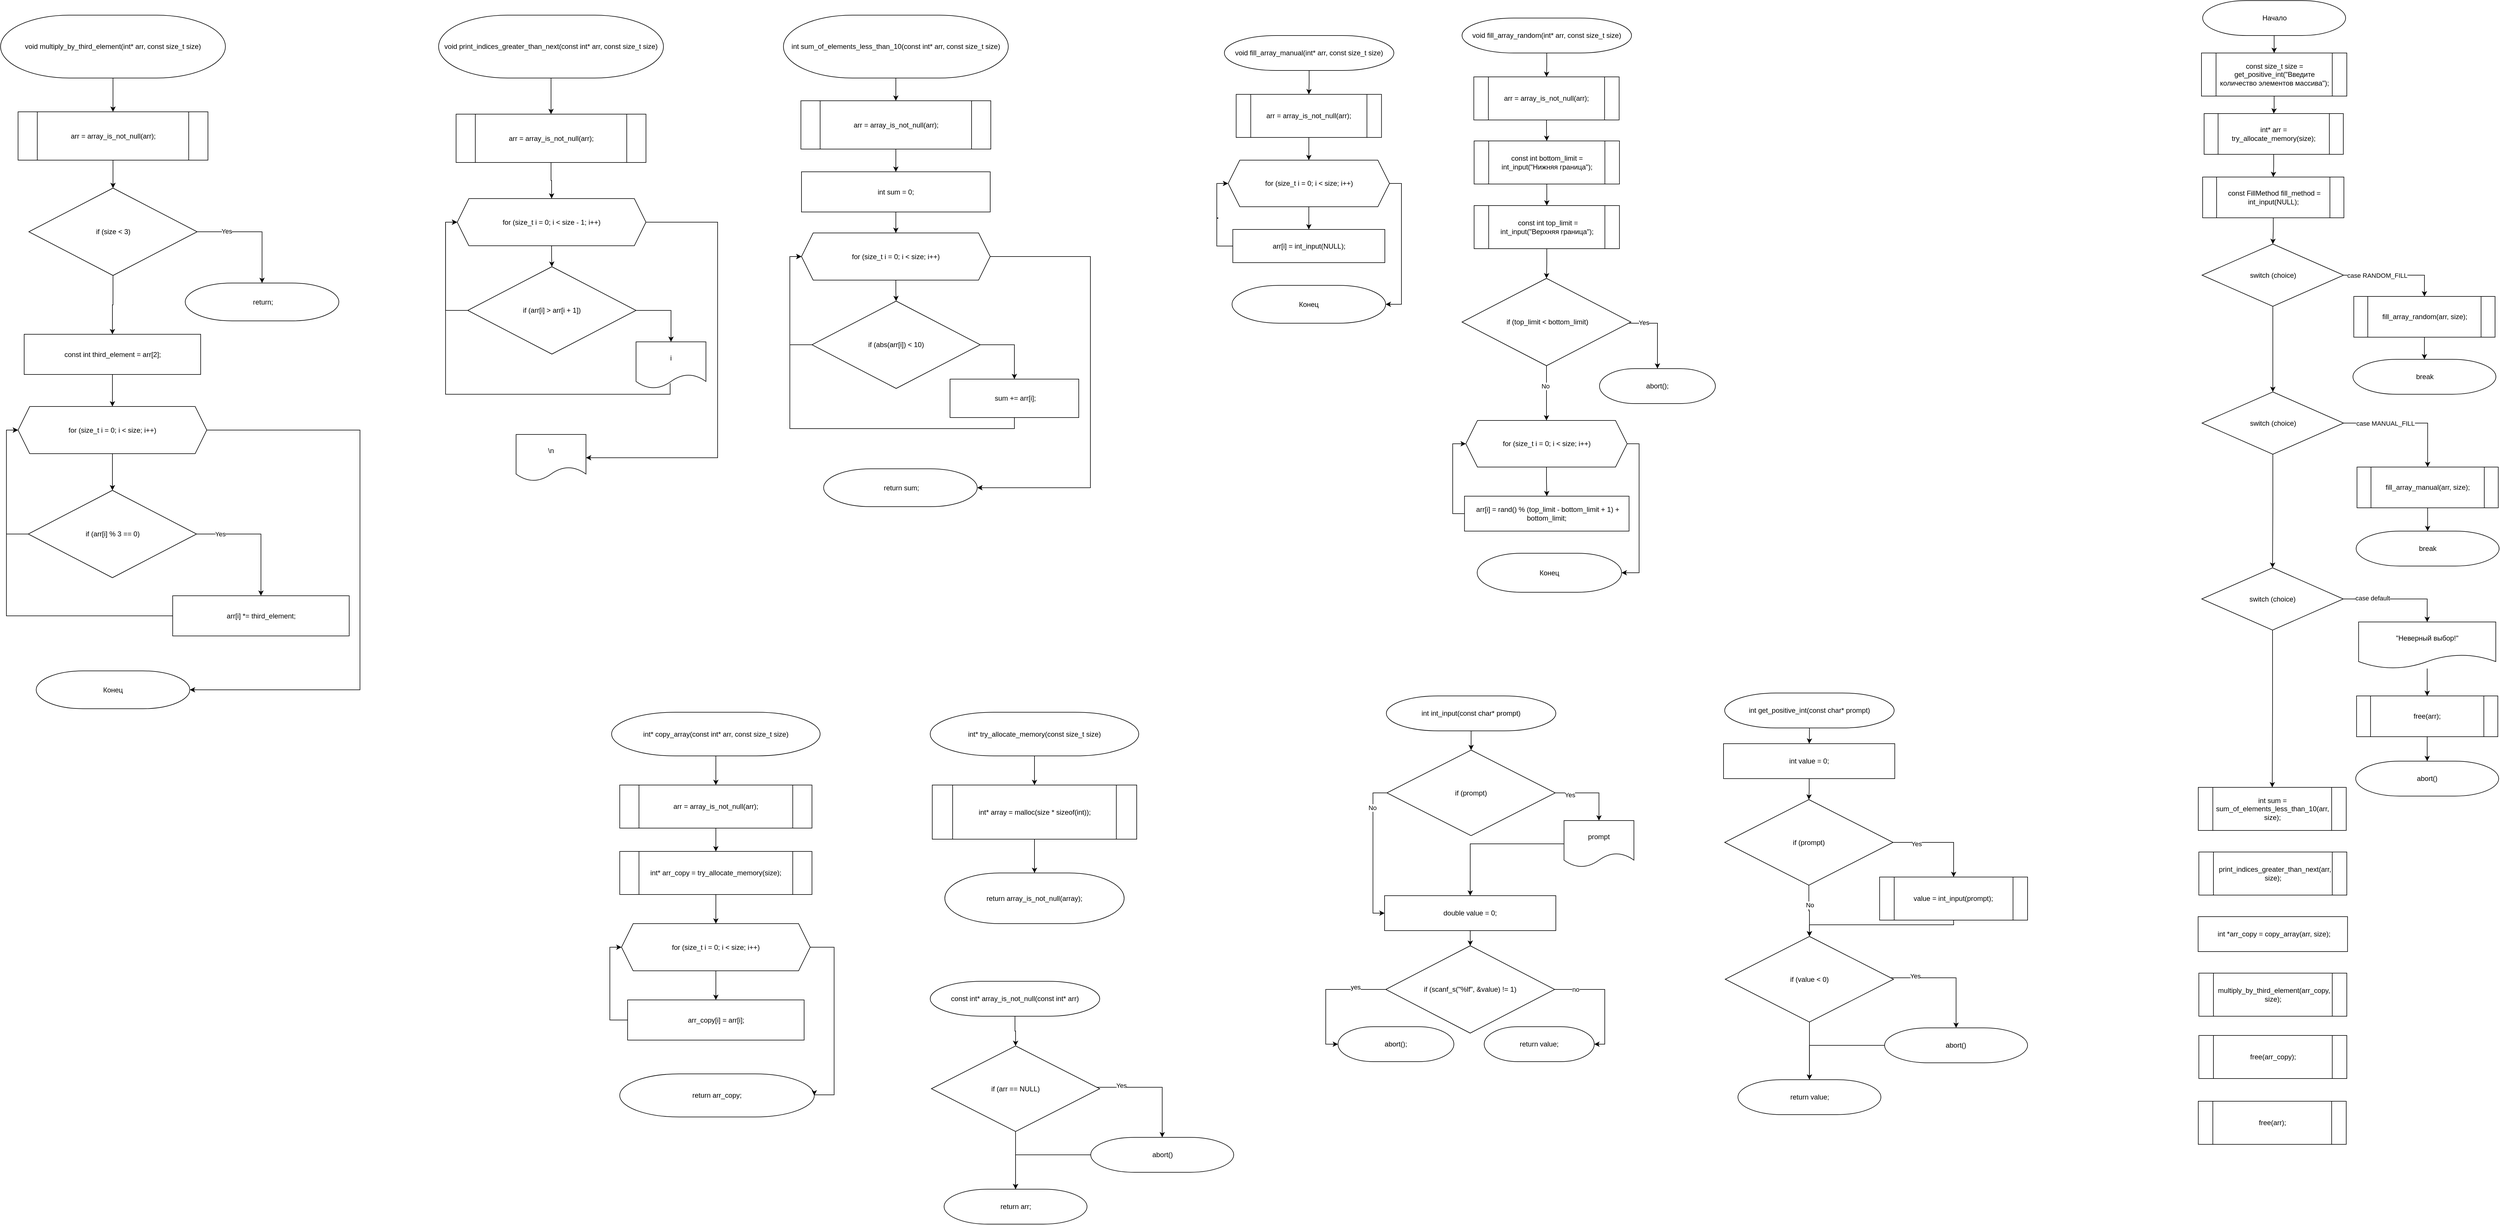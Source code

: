 <mxfile version="25.0.2">
  <diagram name="Страница — 1" id="hPPcrUByunXkYxeMK2Q-">
    <mxGraphModel dx="4790" dy="1407" grid="0" gridSize="10" guides="1" tooltips="1" connect="1" arrows="1" fold="1" page="0" pageScale="1" pageWidth="827" pageHeight="1169" math="0" shadow="0">
      <root>
        <mxCell id="0" />
        <mxCell id="1" parent="0" />
        <mxCell id="oDRff6TJp-jYX63QM0Q1-1" value="" style="edgeStyle=orthogonalEdgeStyle;rounded=0;orthogonalLoop=1;jettySize=auto;html=1;" edge="1" parent="1" source="oDRff6TJp-jYX63QM0Q1-2" target="oDRff6TJp-jYX63QM0Q1-6">
          <mxGeometry relative="1" as="geometry" />
        </mxCell>
        <mxCell id="oDRff6TJp-jYX63QM0Q1-2" value="const size_t size = get_positive_int(&quot;Введите количество элементов массива&quot;);" style="shape=process;whiteSpace=wrap;html=1;backgroundOutline=1;" vertex="1" parent="1">
          <mxGeometry x="1458.5" y="305" width="249.5" height="74" as="geometry" />
        </mxCell>
        <mxCell id="oDRff6TJp-jYX63QM0Q1-3" value="" style="edgeStyle=orthogonalEdgeStyle;rounded=0;orthogonalLoop=1;jettySize=auto;html=1;" edge="1" parent="1" source="oDRff6TJp-jYX63QM0Q1-4" target="oDRff6TJp-jYX63QM0Q1-2">
          <mxGeometry relative="1" as="geometry" />
        </mxCell>
        <mxCell id="oDRff6TJp-jYX63QM0Q1-4" value="Начало" style="strokeWidth=1;html=1;shape=mxgraph.flowchart.terminator;whiteSpace=wrap;" vertex="1" parent="1">
          <mxGeometry x="1460.5" y="215" width="245.5" height="60" as="geometry" />
        </mxCell>
        <mxCell id="oDRff6TJp-jYX63QM0Q1-5" value="" style="edgeStyle=orthogonalEdgeStyle;rounded=0;orthogonalLoop=1;jettySize=auto;html=1;" edge="1" parent="1" source="oDRff6TJp-jYX63QM0Q1-6" target="oDRff6TJp-jYX63QM0Q1-8">
          <mxGeometry relative="1" as="geometry" />
        </mxCell>
        <mxCell id="oDRff6TJp-jYX63QM0Q1-6" value="int* arr = try_allocate_memory(size);" style="shape=process;whiteSpace=wrap;html=1;backgroundOutline=1;" vertex="1" parent="1">
          <mxGeometry x="1463" y="409" width="239" height="70" as="geometry" />
        </mxCell>
        <mxCell id="oDRff6TJp-jYX63QM0Q1-49" style="edgeStyle=orthogonalEdgeStyle;rounded=0;orthogonalLoop=1;jettySize=auto;html=1;entryX=0.5;entryY=0;entryDx=0;entryDy=0;" edge="1" parent="1" source="oDRff6TJp-jYX63QM0Q1-8" target="oDRff6TJp-jYX63QM0Q1-14">
          <mxGeometry relative="1" as="geometry" />
        </mxCell>
        <mxCell id="oDRff6TJp-jYX63QM0Q1-8" value="&amp;nbsp;const FillMethod fill_method = int_input(NULL);" style="shape=process;whiteSpace=wrap;html=1;backgroundOutline=1;" vertex="1" parent="1">
          <mxGeometry x="1460.5" y="518" width="242.5" height="70" as="geometry" />
        </mxCell>
        <mxCell id="oDRff6TJp-jYX63QM0Q1-11" style="edgeStyle=orthogonalEdgeStyle;rounded=0;orthogonalLoop=1;jettySize=auto;html=1;entryX=0.5;entryY=0;entryDx=0;entryDy=0;" edge="1" parent="1" source="oDRff6TJp-jYX63QM0Q1-14" target="oDRff6TJp-jYX63QM0Q1-16">
          <mxGeometry relative="1" as="geometry" />
        </mxCell>
        <mxCell id="oDRff6TJp-jYX63QM0Q1-12" value="case RANDOM_FILL" style="edgeLabel;html=1;align=center;verticalAlign=middle;resizable=0;points=[];" vertex="1" connectable="0" parent="oDRff6TJp-jYX63QM0Q1-11">
          <mxGeometry x="-0.552" relative="1" as="geometry">
            <mxPoint x="18" as="offset" />
          </mxGeometry>
        </mxCell>
        <mxCell id="oDRff6TJp-jYX63QM0Q1-13" style="edgeStyle=orthogonalEdgeStyle;rounded=0;orthogonalLoop=1;jettySize=auto;html=1;entryX=0.5;entryY=0;entryDx=0;entryDy=0;" edge="1" parent="1" source="oDRff6TJp-jYX63QM0Q1-14" target="oDRff6TJp-jYX63QM0Q1-21">
          <mxGeometry relative="1" as="geometry" />
        </mxCell>
        <mxCell id="oDRff6TJp-jYX63QM0Q1-14" value="switch (choice)" style="rhombus;whiteSpace=wrap;html=1;" vertex="1" parent="1">
          <mxGeometry x="1459.5" y="633" width="243" height="107" as="geometry" />
        </mxCell>
        <mxCell id="oDRff6TJp-jYX63QM0Q1-15" value="" style="edgeStyle=orthogonalEdgeStyle;rounded=0;orthogonalLoop=1;jettySize=auto;html=1;" edge="1" parent="1" source="oDRff6TJp-jYX63QM0Q1-16" target="oDRff6TJp-jYX63QM0Q1-17">
          <mxGeometry relative="1" as="geometry" />
        </mxCell>
        <mxCell id="oDRff6TJp-jYX63QM0Q1-16" value="fill_array_random(arr, size);" style="shape=process;whiteSpace=wrap;html=1;backgroundOutline=1;" vertex="1" parent="1">
          <mxGeometry x="1720" y="723" width="242.5" height="70" as="geometry" />
        </mxCell>
        <mxCell id="oDRff6TJp-jYX63QM0Q1-17" value="break" style="strokeWidth=1;html=1;shape=mxgraph.flowchart.terminator;whiteSpace=wrap;" vertex="1" parent="1">
          <mxGeometry x="1718.5" y="831" width="245.5" height="60" as="geometry" />
        </mxCell>
        <mxCell id="oDRff6TJp-jYX63QM0Q1-18" style="edgeStyle=orthogonalEdgeStyle;rounded=0;orthogonalLoop=1;jettySize=auto;html=1;entryX=0.5;entryY=0;entryDx=0;entryDy=0;" edge="1" parent="1" source="oDRff6TJp-jYX63QM0Q1-21" target="oDRff6TJp-jYX63QM0Q1-23">
          <mxGeometry relative="1" as="geometry" />
        </mxCell>
        <mxCell id="oDRff6TJp-jYX63QM0Q1-19" value="case&amp;nbsp;MANUAL_FILL" style="edgeLabel;html=1;align=center;verticalAlign=middle;resizable=0;points=[];" vertex="1" connectable="0" parent="oDRff6TJp-jYX63QM0Q1-18">
          <mxGeometry x="-0.607" y="-1" relative="1" as="geometry">
            <mxPoint x="28" y="-1" as="offset" />
          </mxGeometry>
        </mxCell>
        <mxCell id="oDRff6TJp-jYX63QM0Q1-20" style="edgeStyle=orthogonalEdgeStyle;rounded=0;orthogonalLoop=1;jettySize=auto;html=1;entryX=0.5;entryY=0;entryDx=0;entryDy=0;" edge="1" parent="1" source="oDRff6TJp-jYX63QM0Q1-21" target="oDRff6TJp-jYX63QM0Q1-34">
          <mxGeometry relative="1" as="geometry">
            <mxPoint x="1581" y="1181" as="targetPoint" />
          </mxGeometry>
        </mxCell>
        <mxCell id="oDRff6TJp-jYX63QM0Q1-21" value="switch (choice)" style="rhombus;whiteSpace=wrap;html=1;" vertex="1" parent="1">
          <mxGeometry x="1459.5" y="887" width="243" height="107" as="geometry" />
        </mxCell>
        <mxCell id="oDRff6TJp-jYX63QM0Q1-22" value="" style="edgeStyle=orthogonalEdgeStyle;rounded=0;orthogonalLoop=1;jettySize=auto;html=1;" edge="1" parent="1" source="oDRff6TJp-jYX63QM0Q1-23" target="oDRff6TJp-jYX63QM0Q1-24">
          <mxGeometry relative="1" as="geometry" />
        </mxCell>
        <mxCell id="oDRff6TJp-jYX63QM0Q1-23" value="fill_array_manual(arr, size);" style="shape=process;whiteSpace=wrap;html=1;backgroundOutline=1;" vertex="1" parent="1">
          <mxGeometry x="1725.5" y="1016" width="242.5" height="70" as="geometry" />
        </mxCell>
        <mxCell id="oDRff6TJp-jYX63QM0Q1-24" value="break" style="strokeWidth=1;html=1;shape=mxgraph.flowchart.terminator;whiteSpace=wrap;" vertex="1" parent="1">
          <mxGeometry x="1724" y="1126" width="245.5" height="60" as="geometry" />
        </mxCell>
        <mxCell id="oDRff6TJp-jYX63QM0Q1-32" style="edgeStyle=orthogonalEdgeStyle;rounded=0;orthogonalLoop=1;jettySize=auto;html=1;entryX=0.5;entryY=0;entryDx=0;entryDy=0;" edge="1" parent="1" source="oDRff6TJp-jYX63QM0Q1-34" target="oDRff6TJp-jYX63QM0Q1-37">
          <mxGeometry relative="1" as="geometry" />
        </mxCell>
        <mxCell id="oDRff6TJp-jYX63QM0Q1-33" value="case&amp;nbsp;default" style="edgeLabel;html=1;align=center;verticalAlign=middle;resizable=0;points=[];" vertex="1" connectable="0" parent="oDRff6TJp-jYX63QM0Q1-32">
          <mxGeometry x="-0.46" y="2" relative="1" as="geometry">
            <mxPoint as="offset" />
          </mxGeometry>
        </mxCell>
        <mxCell id="oDRff6TJp-jYX63QM0Q1-48" style="edgeStyle=orthogonalEdgeStyle;rounded=0;orthogonalLoop=1;jettySize=auto;html=1;entryX=0.5;entryY=0;entryDx=0;entryDy=0;" edge="1" parent="1" source="oDRff6TJp-jYX63QM0Q1-34" target="oDRff6TJp-jYX63QM0Q1-42">
          <mxGeometry relative="1" as="geometry" />
        </mxCell>
        <mxCell id="oDRff6TJp-jYX63QM0Q1-34" value="switch (choice)" style="rhombus;whiteSpace=wrap;html=1;" vertex="1" parent="1">
          <mxGeometry x="1459" y="1189" width="243" height="107" as="geometry" />
        </mxCell>
        <mxCell id="oDRff6TJp-jYX63QM0Q1-35" value="abort()" style="strokeWidth=1;html=1;shape=mxgraph.flowchart.terminator;whiteSpace=wrap;" vertex="1" parent="1">
          <mxGeometry x="1723.25" y="1521" width="245.5" height="60" as="geometry" />
        </mxCell>
        <mxCell id="oDRff6TJp-jYX63QM0Q1-39" value="" style="edgeStyle=orthogonalEdgeStyle;rounded=0;orthogonalLoop=1;jettySize=auto;html=1;" edge="1" parent="1" source="oDRff6TJp-jYX63QM0Q1-37" target="oDRff6TJp-jYX63QM0Q1-38">
          <mxGeometry relative="1" as="geometry" />
        </mxCell>
        <mxCell id="oDRff6TJp-jYX63QM0Q1-37" value="&quot;Неверный выбор!&quot;" style="shape=document;whiteSpace=wrap;html=1;boundedLbl=1;" vertex="1" parent="1">
          <mxGeometry x="1728.25" y="1282" width="235.5" height="80" as="geometry" />
        </mxCell>
        <mxCell id="oDRff6TJp-jYX63QM0Q1-40" value="" style="edgeStyle=orthogonalEdgeStyle;rounded=0;orthogonalLoop=1;jettySize=auto;html=1;" edge="1" parent="1" source="oDRff6TJp-jYX63QM0Q1-38" target="oDRff6TJp-jYX63QM0Q1-35">
          <mxGeometry relative="1" as="geometry" />
        </mxCell>
        <mxCell id="oDRff6TJp-jYX63QM0Q1-38" value="free(arr);" style="shape=process;whiteSpace=wrap;html=1;backgroundOutline=1;" vertex="1" parent="1">
          <mxGeometry x="1724.75" y="1409" width="242.5" height="70" as="geometry" />
        </mxCell>
        <mxCell id="oDRff6TJp-jYX63QM0Q1-42" value="int sum = sum_of_elements_less_than_10(arr, size);" style="shape=process;whiteSpace=wrap;html=1;backgroundOutline=1;" vertex="1" parent="1">
          <mxGeometry x="1453" y="1566" width="254" height="74" as="geometry" />
        </mxCell>
        <mxCell id="oDRff6TJp-jYX63QM0Q1-43" value="&amp;nbsp; print_indices_greater_than_next(arr, size);" style="shape=process;whiteSpace=wrap;html=1;backgroundOutline=1;" vertex="1" parent="1">
          <mxGeometry x="1454" y="1677" width="254" height="74" as="geometry" />
        </mxCell>
        <mxCell id="oDRff6TJp-jYX63QM0Q1-44" value="&amp;nbsp;multiply_by_third_element(arr_copy, size);" style="shape=process;whiteSpace=wrap;html=1;backgroundOutline=1;" vertex="1" parent="1">
          <mxGeometry x="1454" y="1885" width="254" height="74" as="geometry" />
        </mxCell>
        <mxCell id="oDRff6TJp-jYX63QM0Q1-45" value="&amp;nbsp;int *arr_copy = copy_array(arr, size);" style="rounded=0;whiteSpace=wrap;html=1;" vertex="1" parent="1">
          <mxGeometry x="1452.75" y="1788" width="256.5" height="60" as="geometry" />
        </mxCell>
        <mxCell id="oDRff6TJp-jYX63QM0Q1-46" value="free(arr_copy);" style="shape=process;whiteSpace=wrap;html=1;backgroundOutline=1;" vertex="1" parent="1">
          <mxGeometry x="1454" y="1992" width="254" height="74" as="geometry" />
        </mxCell>
        <mxCell id="oDRff6TJp-jYX63QM0Q1-47" value="free(arr);" style="shape=process;whiteSpace=wrap;html=1;backgroundOutline=1;" vertex="1" parent="1">
          <mxGeometry x="1453" y="2105" width="254" height="74" as="geometry" />
        </mxCell>
        <mxCell id="oDRff6TJp-jYX63QM0Q1-50" style="edgeStyle=orthogonalEdgeStyle;rounded=0;orthogonalLoop=1;jettySize=auto;html=1;entryX=1;entryY=0.5;entryDx=0;entryDy=0;exitX=1;exitY=0.5;exitDx=0;exitDy=0;entryPerimeter=0;" edge="1" parent="1" source="oDRff6TJp-jYX63QM0Q1-54" target="oDRff6TJp-jYX63QM0Q1-58">
          <mxGeometry relative="1" as="geometry">
            <mxPoint x="341.56" y="1919" as="sourcePoint" />
            <mxPoint x="411.56" y="2099" as="targetPoint" />
            <Array as="points">
              <mxPoint x="434.06" y="1913" />
              <mxPoint x="434.06" y="2007" />
            </Array>
          </mxGeometry>
        </mxCell>
        <mxCell id="oDRff6TJp-jYX63QM0Q1-51" value="no" style="edgeLabel;html=1;align=center;verticalAlign=middle;resizable=0;points=[];" vertex="1" connectable="0" parent="oDRff6TJp-jYX63QM0Q1-50">
          <mxGeometry x="-0.638" relative="1" as="geometry">
            <mxPoint as="offset" />
          </mxGeometry>
        </mxCell>
        <mxCell id="oDRff6TJp-jYX63QM0Q1-52" style="edgeStyle=orthogonalEdgeStyle;rounded=0;orthogonalLoop=1;jettySize=auto;html=1;entryX=0;entryY=0.5;entryDx=0;entryDy=0;exitX=0;exitY=0.5;exitDx=0;exitDy=0;entryPerimeter=0;" edge="1" parent="1" source="oDRff6TJp-jYX63QM0Q1-54" target="oDRff6TJp-jYX63QM0Q1-57">
          <mxGeometry relative="1" as="geometry">
            <mxPoint x="61.56" y="1919" as="sourcePoint" />
            <mxPoint x="-13.44" y="2099" as="targetPoint" />
            <Array as="points">
              <mxPoint x="-44.94" y="1913" />
              <mxPoint x="-44.94" y="2007" />
            </Array>
          </mxGeometry>
        </mxCell>
        <mxCell id="oDRff6TJp-jYX63QM0Q1-53" value="yes" style="edgeLabel;html=1;align=center;verticalAlign=middle;resizable=0;points=[];" vertex="1" connectable="0" parent="oDRff6TJp-jYX63QM0Q1-52">
          <mxGeometry x="-0.517" y="-4" relative="1" as="geometry">
            <mxPoint as="offset" />
          </mxGeometry>
        </mxCell>
        <mxCell id="oDRff6TJp-jYX63QM0Q1-54" value="if (scanf_s(&quot;%lf&quot;, &amp;amp;value) != 1)" style="rhombus;whiteSpace=wrap;html=1;" vertex="1" parent="1">
          <mxGeometry x="58.06" y="1838" width="290" height="150" as="geometry" />
        </mxCell>
        <mxCell id="oDRff6TJp-jYX63QM0Q1-68" value="" style="edgeStyle=orthogonalEdgeStyle;rounded=0;orthogonalLoop=1;jettySize=auto;html=1;" edge="1" parent="1" source="oDRff6TJp-jYX63QM0Q1-56" target="oDRff6TJp-jYX63QM0Q1-61">
          <mxGeometry relative="1" as="geometry" />
        </mxCell>
        <mxCell id="oDRff6TJp-jYX63QM0Q1-56" value="&lt;div style=&quot;background-color: rgb(255, 255, 255);&quot;&gt;&lt;pre style=&quot;&quot;&gt;&lt;font style=&quot;&quot;&gt;&lt;font face=&quot;Helvetica&quot;&gt;&lt;span style=&quot;white-space: normal;&quot;&gt;int int_input(const char* prompt)&lt;/span&gt;&lt;/font&gt;&lt;font face=&quot;JetBrains Mono, monospace&quot; color=&quot;#202020&quot;&gt;&lt;br&gt;&lt;/font&gt;&lt;/font&gt;&lt;/pre&gt;&lt;/div&gt;" style="strokeWidth=1;html=1;shape=mxgraph.flowchart.terminator;whiteSpace=wrap;" vertex="1" parent="1">
          <mxGeometry x="59.06" y="1409" width="291" height="60" as="geometry" />
        </mxCell>
        <mxCell id="oDRff6TJp-jYX63QM0Q1-57" value="&lt;font style=&quot;font-size: 12px;&quot;&gt;abort();&lt;/font&gt;" style="strokeWidth=1;html=1;shape=mxgraph.flowchart.terminator;whiteSpace=wrap;" vertex="1" parent="1">
          <mxGeometry x="-23.94" y="1977" width="199" height="60" as="geometry" />
        </mxCell>
        <mxCell id="oDRff6TJp-jYX63QM0Q1-58" value="&lt;font style=&quot;font-size: 12px;&quot;&gt;return value;&lt;/font&gt;" style="strokeWidth=1;html=1;shape=mxgraph.flowchart.terminator;whiteSpace=wrap;" vertex="1" parent="1">
          <mxGeometry x="227.06" y="1977" width="189" height="60" as="geometry" />
        </mxCell>
        <mxCell id="oDRff6TJp-jYX63QM0Q1-59" value="" style="edgeStyle=orthogonalEdgeStyle;rounded=0;orthogonalLoop=1;jettySize=auto;html=1;" edge="1" parent="1" source="oDRff6TJp-jYX63QM0Q1-60" target="oDRff6TJp-jYX63QM0Q1-54">
          <mxGeometry relative="1" as="geometry" />
        </mxCell>
        <mxCell id="oDRff6TJp-jYX63QM0Q1-60" value="double value = 0;" style="rounded=0;whiteSpace=wrap;html=1;" vertex="1" parent="1">
          <mxGeometry x="56.06" y="1752" width="294" height="60" as="geometry" />
        </mxCell>
        <mxCell id="oDRff6TJp-jYX63QM0Q1-63" style="edgeStyle=orthogonalEdgeStyle;rounded=0;orthogonalLoop=1;jettySize=auto;html=1;entryX=0.5;entryY=0;entryDx=0;entryDy=0;" edge="1" parent="1" source="oDRff6TJp-jYX63QM0Q1-61" target="oDRff6TJp-jYX63QM0Q1-62">
          <mxGeometry relative="1" as="geometry" />
        </mxCell>
        <mxCell id="oDRff6TJp-jYX63QM0Q1-64" value="Yes" style="edgeLabel;html=1;align=center;verticalAlign=middle;resizable=0;points=[];" vertex="1" connectable="0" parent="oDRff6TJp-jYX63QM0Q1-63">
          <mxGeometry x="-0.591" y="-3" relative="1" as="geometry">
            <mxPoint as="offset" />
          </mxGeometry>
        </mxCell>
        <mxCell id="oDRff6TJp-jYX63QM0Q1-66" style="edgeStyle=orthogonalEdgeStyle;rounded=0;orthogonalLoop=1;jettySize=auto;html=1;entryX=0;entryY=0.5;entryDx=0;entryDy=0;" edge="1" parent="1" source="oDRff6TJp-jYX63QM0Q1-61" target="oDRff6TJp-jYX63QM0Q1-60">
          <mxGeometry relative="1" as="geometry">
            <Array as="points">
              <mxPoint x="36.11" y="1576" />
              <mxPoint x="36.11" y="1782" />
            </Array>
          </mxGeometry>
        </mxCell>
        <mxCell id="oDRff6TJp-jYX63QM0Q1-67" value="No" style="edgeLabel;html=1;align=center;verticalAlign=middle;resizable=0;points=[];" vertex="1" connectable="0" parent="oDRff6TJp-jYX63QM0Q1-66">
          <mxGeometry x="-0.603" y="-1" relative="1" as="geometry">
            <mxPoint as="offset" />
          </mxGeometry>
        </mxCell>
        <mxCell id="oDRff6TJp-jYX63QM0Q1-61" value="if (prompt)" style="rhombus;whiteSpace=wrap;html=1;" vertex="1" parent="1">
          <mxGeometry x="60.03" y="1502" width="289.05" height="147" as="geometry" />
        </mxCell>
        <mxCell id="oDRff6TJp-jYX63QM0Q1-65" style="edgeStyle=orthogonalEdgeStyle;rounded=0;orthogonalLoop=1;jettySize=auto;html=1;entryX=0.5;entryY=0;entryDx=0;entryDy=0;" edge="1" parent="1" source="oDRff6TJp-jYX63QM0Q1-62" target="oDRff6TJp-jYX63QM0Q1-60">
          <mxGeometry relative="1" as="geometry" />
        </mxCell>
        <mxCell id="oDRff6TJp-jYX63QM0Q1-62" value="prompt" style="shape=document;whiteSpace=wrap;html=1;boundedLbl=1;" vertex="1" parent="1">
          <mxGeometry x="364.11" y="1623" width="120" height="80" as="geometry" />
        </mxCell>
        <mxCell id="oDRff6TJp-jYX63QM0Q1-90" value="" style="edgeStyle=orthogonalEdgeStyle;rounded=0;orthogonalLoop=1;jettySize=auto;html=1;" edge="1" parent="1" source="oDRff6TJp-jYX63QM0Q1-69" target="oDRff6TJp-jYX63QM0Q1-89">
          <mxGeometry relative="1" as="geometry" />
        </mxCell>
        <mxCell id="oDRff6TJp-jYX63QM0Q1-69" value="&lt;div style=&quot;background-color: rgb(255, 255, 255);&quot;&gt;&lt;pre style=&quot;&quot;&gt;&lt;font style=&quot;&quot;&gt;&lt;font face=&quot;Helvetica&quot;&gt;&lt;span style=&quot;white-space: normal;&quot;&gt;void fill_array_random(int* arr, const size_t size)&lt;/span&gt;&lt;/font&gt;&lt;font face=&quot;JetBrains Mono, monospace&quot; color=&quot;#202020&quot;&gt;&lt;br&gt;&lt;/font&gt;&lt;/font&gt;&lt;/pre&gt;&lt;/div&gt;" style="strokeWidth=1;html=1;shape=mxgraph.flowchart.terminator;whiteSpace=wrap;" vertex="1" parent="1">
          <mxGeometry x="189" y="245" width="291" height="60" as="geometry" />
        </mxCell>
        <mxCell id="oDRff6TJp-jYX63QM0Q1-73" value="" style="edgeStyle=orthogonalEdgeStyle;rounded=0;orthogonalLoop=1;jettySize=auto;html=1;" edge="1" parent="1" source="oDRff6TJp-jYX63QM0Q1-70" target="oDRff6TJp-jYX63QM0Q1-72">
          <mxGeometry relative="1" as="geometry" />
        </mxCell>
        <mxCell id="oDRff6TJp-jYX63QM0Q1-70" value="const int bottom_limit = int_input(&quot;Нижняя граница&quot;);" style="shape=process;whiteSpace=wrap;html=1;backgroundOutline=1;" vertex="1" parent="1">
          <mxGeometry x="209.75" y="456" width="249.5" height="74" as="geometry" />
        </mxCell>
        <mxCell id="oDRff6TJp-jYX63QM0Q1-79" value="" style="edgeStyle=orthogonalEdgeStyle;rounded=0;orthogonalLoop=1;jettySize=auto;html=1;" edge="1" parent="1" source="oDRff6TJp-jYX63QM0Q1-72" target="oDRff6TJp-jYX63QM0Q1-75">
          <mxGeometry relative="1" as="geometry" />
        </mxCell>
        <mxCell id="oDRff6TJp-jYX63QM0Q1-72" value="&amp;nbsp;const int top_limit = int_input(&quot;Верхняя граница&quot;);" style="shape=process;whiteSpace=wrap;html=1;backgroundOutline=1;" vertex="1" parent="1">
          <mxGeometry x="209.75" y="567" width="249.5" height="74" as="geometry" />
        </mxCell>
        <mxCell id="oDRff6TJp-jYX63QM0Q1-84" style="edgeStyle=orthogonalEdgeStyle;rounded=0;orthogonalLoop=1;jettySize=auto;html=1;" edge="1" parent="1" source="oDRff6TJp-jYX63QM0Q1-75" target="oDRff6TJp-jYX63QM0Q1-80">
          <mxGeometry relative="1" as="geometry" />
        </mxCell>
        <mxCell id="oDRff6TJp-jYX63QM0Q1-86" value="No" style="edgeLabel;html=1;align=center;verticalAlign=middle;resizable=0;points=[];" vertex="1" connectable="0" parent="oDRff6TJp-jYX63QM0Q1-84">
          <mxGeometry x="-0.255" y="-2" relative="1" as="geometry">
            <mxPoint as="offset" />
          </mxGeometry>
        </mxCell>
        <mxCell id="oDRff6TJp-jYX63QM0Q1-75" value="&amp;nbsp;if (top_limit &amp;lt; bottom_limit)" style="rhombus;whiteSpace=wrap;html=1;" vertex="1" parent="1">
          <mxGeometry x="189" y="692" width="290" height="150" as="geometry" />
        </mxCell>
        <mxCell id="oDRff6TJp-jYX63QM0Q1-76" value="&lt;font style=&quot;font-size: 12px;&quot;&gt;abort();&lt;/font&gt;" style="strokeWidth=1;html=1;shape=mxgraph.flowchart.terminator;whiteSpace=wrap;" vertex="1" parent="1">
          <mxGeometry x="425.0" y="847" width="199" height="60" as="geometry" />
        </mxCell>
        <mxCell id="oDRff6TJp-jYX63QM0Q1-77" style="edgeStyle=orthogonalEdgeStyle;rounded=0;orthogonalLoop=1;jettySize=auto;html=1;entryX=0.5;entryY=0;entryDx=0;entryDy=0;entryPerimeter=0;" edge="1" parent="1" source="oDRff6TJp-jYX63QM0Q1-75" target="oDRff6TJp-jYX63QM0Q1-76">
          <mxGeometry relative="1" as="geometry">
            <Array as="points">
              <mxPoint x="525" y="769" />
            </Array>
          </mxGeometry>
        </mxCell>
        <mxCell id="oDRff6TJp-jYX63QM0Q1-85" value="Yes" style="edgeLabel;html=1;align=center;verticalAlign=middle;resizable=0;points=[];" vertex="1" connectable="0" parent="oDRff6TJp-jYX63QM0Q1-77">
          <mxGeometry x="-0.594" y="1" relative="1" as="geometry">
            <mxPoint as="offset" />
          </mxGeometry>
        </mxCell>
        <mxCell id="oDRff6TJp-jYX63QM0Q1-82" value="" style="edgeStyle=orthogonalEdgeStyle;rounded=0;orthogonalLoop=1;jettySize=auto;html=1;" edge="1" parent="1" source="oDRff6TJp-jYX63QM0Q1-80" target="oDRff6TJp-jYX63QM0Q1-81">
          <mxGeometry relative="1" as="geometry" />
        </mxCell>
        <mxCell id="oDRff6TJp-jYX63QM0Q1-80" value="for (size_t i = 0; i &amp;lt; size; i++)" style="shape=hexagon;perimeter=hexagonPerimeter2;whiteSpace=wrap;html=1;fixedSize=1;" vertex="1" parent="1">
          <mxGeometry x="195.5" y="936" width="277" height="80" as="geometry" />
        </mxCell>
        <mxCell id="oDRff6TJp-jYX63QM0Q1-83" style="edgeStyle=orthogonalEdgeStyle;rounded=0;orthogonalLoop=1;jettySize=auto;html=1;entryX=0;entryY=0.5;entryDx=0;entryDy=0;" edge="1" parent="1" source="oDRff6TJp-jYX63QM0Q1-81" target="oDRff6TJp-jYX63QM0Q1-80">
          <mxGeometry relative="1" as="geometry">
            <Array as="points">
              <mxPoint x="173" y="1096" />
              <mxPoint x="173" y="976" />
            </Array>
          </mxGeometry>
        </mxCell>
        <mxCell id="oDRff6TJp-jYX63QM0Q1-81" value="&amp;nbsp;arr[i] = rand() % (top_limit - bottom_limit + 1) + bottom_limit;" style="rounded=0;whiteSpace=wrap;html=1;" vertex="1" parent="1">
          <mxGeometry x="193.25" y="1066" width="282.5" height="60" as="geometry" />
        </mxCell>
        <mxCell id="oDRff6TJp-jYX63QM0Q1-87" value="&lt;font style=&quot;font-size: 12px;&quot;&gt;Конец&lt;/font&gt;" style="strokeWidth=1;html=1;shape=mxgraph.flowchart.terminator;whiteSpace=wrap;" vertex="1" parent="1">
          <mxGeometry x="215" y="1164" width="248" height="67" as="geometry" />
        </mxCell>
        <mxCell id="oDRff6TJp-jYX63QM0Q1-88" style="edgeStyle=orthogonalEdgeStyle;rounded=0;orthogonalLoop=1;jettySize=auto;html=1;entryX=1;entryY=0.5;entryDx=0;entryDy=0;entryPerimeter=0;" edge="1" parent="1" source="oDRff6TJp-jYX63QM0Q1-80" target="oDRff6TJp-jYX63QM0Q1-87">
          <mxGeometry relative="1" as="geometry">
            <Array as="points">
              <mxPoint x="493" y="976" />
              <mxPoint x="493" y="1198" />
            </Array>
          </mxGeometry>
        </mxCell>
        <mxCell id="oDRff6TJp-jYX63QM0Q1-91" value="" style="edgeStyle=orthogonalEdgeStyle;rounded=0;orthogonalLoop=1;jettySize=auto;html=1;" edge="1" parent="1" source="oDRff6TJp-jYX63QM0Q1-89" target="oDRff6TJp-jYX63QM0Q1-70">
          <mxGeometry relative="1" as="geometry" />
        </mxCell>
        <mxCell id="oDRff6TJp-jYX63QM0Q1-89" value="arr = array_is_not_null(arr);" style="shape=process;whiteSpace=wrap;html=1;backgroundOutline=1;" vertex="1" parent="1">
          <mxGeometry x="209.25" y="346" width="249.5" height="74" as="geometry" />
        </mxCell>
        <mxCell id="oDRff6TJp-jYX63QM0Q1-92" value="" style="edgeStyle=orthogonalEdgeStyle;rounded=0;orthogonalLoop=1;jettySize=auto;html=1;" edge="1" parent="1" source="oDRff6TJp-jYX63QM0Q1-93" target="oDRff6TJp-jYX63QM0Q1-94">
          <mxGeometry relative="1" as="geometry" />
        </mxCell>
        <mxCell id="oDRff6TJp-jYX63QM0Q1-93" value="&lt;div style=&quot;background-color: rgb(255, 255, 255);&quot;&gt;&lt;pre style=&quot;&quot;&gt;&lt;font style=&quot;&quot;&gt;&lt;font face=&quot;Helvetica&quot;&gt;&lt;span style=&quot;white-space: normal;&quot;&gt;void fill_array_manual(int* arr, const size_t size)&lt;/span&gt;&lt;/font&gt;&lt;font face=&quot;JetBrains Mono, monospace&quot; color=&quot;#202020&quot;&gt;&lt;br&gt;&lt;/font&gt;&lt;/font&gt;&lt;/pre&gt;&lt;/div&gt;" style="strokeWidth=1;html=1;shape=mxgraph.flowchart.terminator;whiteSpace=wrap;" vertex="1" parent="1">
          <mxGeometry x="-219" y="275" width="291" height="60" as="geometry" />
        </mxCell>
        <mxCell id="oDRff6TJp-jYX63QM0Q1-97" value="" style="edgeStyle=orthogonalEdgeStyle;rounded=0;orthogonalLoop=1;jettySize=auto;html=1;" edge="1" parent="1" source="oDRff6TJp-jYX63QM0Q1-94" target="oDRff6TJp-jYX63QM0Q1-95">
          <mxGeometry relative="1" as="geometry" />
        </mxCell>
        <mxCell id="oDRff6TJp-jYX63QM0Q1-94" value="arr = array_is_not_null(arr);" style="shape=process;whiteSpace=wrap;html=1;backgroundOutline=1;" vertex="1" parent="1">
          <mxGeometry x="-198.75" y="376" width="249.5" height="74" as="geometry" />
        </mxCell>
        <mxCell id="oDRff6TJp-jYX63QM0Q1-98" value="" style="edgeStyle=orthogonalEdgeStyle;rounded=0;orthogonalLoop=1;jettySize=auto;html=1;" edge="1" parent="1" source="oDRff6TJp-jYX63QM0Q1-95" target="oDRff6TJp-jYX63QM0Q1-96">
          <mxGeometry relative="1" as="geometry" />
        </mxCell>
        <mxCell id="oDRff6TJp-jYX63QM0Q1-95" value="for (size_t i = 0; i &amp;lt; size; i++)" style="shape=hexagon;perimeter=hexagonPerimeter2;whiteSpace=wrap;html=1;fixedSize=1;" vertex="1" parent="1">
          <mxGeometry x="-212.5" y="489" width="277" height="80" as="geometry" />
        </mxCell>
        <mxCell id="oDRff6TJp-jYX63QM0Q1-119" style="edgeStyle=orthogonalEdgeStyle;rounded=0;orthogonalLoop=1;jettySize=auto;html=1;entryX=0;entryY=0.5;entryDx=0;entryDy=0;" edge="1" parent="1" source="oDRff6TJp-jYX63QM0Q1-96" target="oDRff6TJp-jYX63QM0Q1-95">
          <mxGeometry relative="1" as="geometry">
            <Array as="points">
              <mxPoint x="-232" y="637" />
              <mxPoint x="-232" y="588" />
              <mxPoint x="-230" y="588" />
              <mxPoint x="-230" y="589" />
              <mxPoint x="-232" y="589" />
              <mxPoint x="-232" y="529" />
            </Array>
          </mxGeometry>
        </mxCell>
        <mxCell id="oDRff6TJp-jYX63QM0Q1-96" value="arr[i] = int_input(NULL);" style="rounded=0;whiteSpace=wrap;html=1;" vertex="1" parent="1">
          <mxGeometry x="-204.5" y="608" width="261" height="57" as="geometry" />
        </mxCell>
        <mxCell id="oDRff6TJp-jYX63QM0Q1-100" value="Конец" style="strokeWidth=1;html=1;shape=mxgraph.flowchart.terminator;whiteSpace=wrap;" vertex="1" parent="1">
          <mxGeometry x="-205.87" y="704" width="263.75" height="65" as="geometry" />
        </mxCell>
        <mxCell id="oDRff6TJp-jYX63QM0Q1-101" style="edgeStyle=orthogonalEdgeStyle;rounded=0;orthogonalLoop=1;jettySize=auto;html=1;entryX=1;entryY=0.5;entryDx=0;entryDy=0;entryPerimeter=0;" edge="1" parent="1" source="oDRff6TJp-jYX63QM0Q1-95" target="oDRff6TJp-jYX63QM0Q1-100">
          <mxGeometry relative="1" as="geometry">
            <Array as="points">
              <mxPoint x="85" y="529" />
              <mxPoint x="85" y="737" />
            </Array>
          </mxGeometry>
        </mxCell>
        <mxCell id="oDRff6TJp-jYX63QM0Q1-104" value="" style="edgeStyle=orthogonalEdgeStyle;rounded=0;orthogonalLoop=1;jettySize=auto;html=1;" edge="1" parent="1" source="oDRff6TJp-jYX63QM0Q1-102" target="oDRff6TJp-jYX63QM0Q1-103">
          <mxGeometry relative="1" as="geometry" />
        </mxCell>
        <mxCell id="oDRff6TJp-jYX63QM0Q1-102" value="&lt;div style=&quot;background-color: rgb(255, 255, 255);&quot;&gt;&lt;pre style=&quot;&quot;&gt;&lt;font style=&quot;&quot;&gt;&lt;font face=&quot;Helvetica&quot;&gt;&lt;span style=&quot;white-space: normal;&quot;&gt;int sum_of_elements_less_than_10(const int* arr, const size_t size)&lt;/span&gt;&lt;/font&gt;&lt;font face=&quot;JetBrains Mono, monospace&quot; color=&quot;#202020&quot;&gt;&lt;br&gt;&lt;/font&gt;&lt;/font&gt;&lt;/pre&gt;&lt;/div&gt;" style="strokeWidth=1;html=1;shape=mxgraph.flowchart.terminator;whiteSpace=wrap;" vertex="1" parent="1">
          <mxGeometry x="-976" y="240" width="386" height="108" as="geometry" />
        </mxCell>
        <mxCell id="oDRff6TJp-jYX63QM0Q1-106" value="" style="edgeStyle=orthogonalEdgeStyle;rounded=0;orthogonalLoop=1;jettySize=auto;html=1;" edge="1" parent="1" source="oDRff6TJp-jYX63QM0Q1-103" target="oDRff6TJp-jYX63QM0Q1-105">
          <mxGeometry relative="1" as="geometry" />
        </mxCell>
        <mxCell id="oDRff6TJp-jYX63QM0Q1-103" value="arr = array_is_not_null(arr);" style="shape=process;whiteSpace=wrap;html=1;backgroundOutline=1;" vertex="1" parent="1">
          <mxGeometry x="-946" y="387" width="326" height="83" as="geometry" />
        </mxCell>
        <mxCell id="oDRff6TJp-jYX63QM0Q1-108" value="" style="edgeStyle=orthogonalEdgeStyle;rounded=0;orthogonalLoop=1;jettySize=auto;html=1;" edge="1" parent="1" source="oDRff6TJp-jYX63QM0Q1-105" target="oDRff6TJp-jYX63QM0Q1-107">
          <mxGeometry relative="1" as="geometry" />
        </mxCell>
        <mxCell id="oDRff6TJp-jYX63QM0Q1-105" value="int sum = 0;" style="rounded=0;whiteSpace=wrap;html=1;" vertex="1" parent="1">
          <mxGeometry x="-945" y="509" width="324" height="69" as="geometry" />
        </mxCell>
        <mxCell id="oDRff6TJp-jYX63QM0Q1-110" value="" style="edgeStyle=orthogonalEdgeStyle;rounded=0;orthogonalLoop=1;jettySize=auto;html=1;" edge="1" parent="1" source="oDRff6TJp-jYX63QM0Q1-107" target="oDRff6TJp-jYX63QM0Q1-109">
          <mxGeometry relative="1" as="geometry" />
        </mxCell>
        <mxCell id="oDRff6TJp-jYX63QM0Q1-107" value="for (size_t i = 0; i &amp;lt; size; i++)" style="shape=hexagon;perimeter=hexagonPerimeter2;whiteSpace=wrap;html=1;fixedSize=1;" vertex="1" parent="1">
          <mxGeometry x="-945" y="614" width="324" height="81" as="geometry" />
        </mxCell>
        <mxCell id="oDRff6TJp-jYX63QM0Q1-115" style="edgeStyle=orthogonalEdgeStyle;rounded=0;orthogonalLoop=1;jettySize=auto;html=1;entryX=0;entryY=0.5;entryDx=0;entryDy=0;" edge="1" parent="1" source="oDRff6TJp-jYX63QM0Q1-109" target="oDRff6TJp-jYX63QM0Q1-107">
          <mxGeometry relative="1" as="geometry">
            <Array as="points">
              <mxPoint x="-965" y="806" />
              <mxPoint x="-965" y="655" />
            </Array>
          </mxGeometry>
        </mxCell>
        <mxCell id="oDRff6TJp-jYX63QM0Q1-118" style="edgeStyle=orthogonalEdgeStyle;rounded=0;orthogonalLoop=1;jettySize=auto;html=1;entryX=0.5;entryY=0;entryDx=0;entryDy=0;" edge="1" parent="1" source="oDRff6TJp-jYX63QM0Q1-109" target="oDRff6TJp-jYX63QM0Q1-111">
          <mxGeometry relative="1" as="geometry">
            <Array as="points">
              <mxPoint x="-579" y="806" />
            </Array>
          </mxGeometry>
        </mxCell>
        <mxCell id="oDRff6TJp-jYX63QM0Q1-109" value="if (abs(arr[i]) &amp;lt; 10)" style="rhombus;whiteSpace=wrap;html=1;" vertex="1" parent="1">
          <mxGeometry x="-927" y="731" width="289" height="150" as="geometry" />
        </mxCell>
        <mxCell id="oDRff6TJp-jYX63QM0Q1-114" style="edgeStyle=orthogonalEdgeStyle;rounded=0;orthogonalLoop=1;jettySize=auto;html=1;entryX=0;entryY=0.5;entryDx=0;entryDy=0;" edge="1" parent="1" source="oDRff6TJp-jYX63QM0Q1-111" target="oDRff6TJp-jYX63QM0Q1-107">
          <mxGeometry relative="1" as="geometry">
            <Array as="points">
              <mxPoint x="-965" y="950" />
              <mxPoint x="-965" y="655" />
            </Array>
          </mxGeometry>
        </mxCell>
        <mxCell id="oDRff6TJp-jYX63QM0Q1-111" value="&amp;nbsp;sum += arr[i];" style="rounded=0;whiteSpace=wrap;html=1;" vertex="1" parent="1">
          <mxGeometry x="-690" y="865" width="221" height="66" as="geometry" />
        </mxCell>
        <mxCell id="oDRff6TJp-jYX63QM0Q1-116" value="&amp;nbsp;return sum;" style="strokeWidth=1;html=1;shape=mxgraph.flowchart.terminator;whiteSpace=wrap;" vertex="1" parent="1">
          <mxGeometry x="-907" y="1019" width="263.75" height="65" as="geometry" />
        </mxCell>
        <mxCell id="oDRff6TJp-jYX63QM0Q1-117" style="edgeStyle=orthogonalEdgeStyle;rounded=0;orthogonalLoop=1;jettySize=auto;html=1;entryX=1;entryY=0.5;entryDx=0;entryDy=0;entryPerimeter=0;" edge="1" parent="1" source="oDRff6TJp-jYX63QM0Q1-107" target="oDRff6TJp-jYX63QM0Q1-116">
          <mxGeometry relative="1" as="geometry">
            <Array as="points">
              <mxPoint x="-449" y="655" />
              <mxPoint x="-449" y="1052" />
            </Array>
          </mxGeometry>
        </mxCell>
        <mxCell id="oDRff6TJp-jYX63QM0Q1-122" value="" style="edgeStyle=orthogonalEdgeStyle;rounded=0;orthogonalLoop=1;jettySize=auto;html=1;" edge="1" parent="1" source="oDRff6TJp-jYX63QM0Q1-120" target="oDRff6TJp-jYX63QM0Q1-121">
          <mxGeometry relative="1" as="geometry" />
        </mxCell>
        <mxCell id="oDRff6TJp-jYX63QM0Q1-120" value="&lt;div style=&quot;background-color: rgb(255, 255, 255);&quot;&gt;&lt;pre style=&quot;&quot;&gt;&lt;font style=&quot;&quot;&gt;&lt;font face=&quot;Helvetica&quot;&gt;&lt;span style=&quot;white-space: normal;&quot;&gt;void print_indices_greater_than_next(const int* arr, const size_t size)&lt;/span&gt;&lt;/font&gt;&lt;font face=&quot;JetBrains Mono, monospace&quot; color=&quot;#202020&quot;&gt;&lt;br&gt;&lt;/font&gt;&lt;/font&gt;&lt;/pre&gt;&lt;/div&gt;" style="strokeWidth=1;html=1;shape=mxgraph.flowchart.terminator;whiteSpace=wrap;" vertex="1" parent="1">
          <mxGeometry x="-1568" y="240" width="386" height="108" as="geometry" />
        </mxCell>
        <mxCell id="oDRff6TJp-jYX63QM0Q1-132" value="" style="edgeStyle=orthogonalEdgeStyle;rounded=0;orthogonalLoop=1;jettySize=auto;html=1;" edge="1" parent="1" source="oDRff6TJp-jYX63QM0Q1-121" target="oDRff6TJp-jYX63QM0Q1-124">
          <mxGeometry relative="1" as="geometry" />
        </mxCell>
        <mxCell id="oDRff6TJp-jYX63QM0Q1-121" value="arr = array_is_not_null(arr);" style="shape=process;whiteSpace=wrap;html=1;backgroundOutline=1;" vertex="1" parent="1">
          <mxGeometry x="-1538" y="410" width="326" height="83" as="geometry" />
        </mxCell>
        <mxCell id="oDRff6TJp-jYX63QM0Q1-123" value="" style="edgeStyle=orthogonalEdgeStyle;rounded=0;orthogonalLoop=1;jettySize=auto;html=1;" edge="1" parent="1" source="oDRff6TJp-jYX63QM0Q1-124" target="oDRff6TJp-jYX63QM0Q1-127">
          <mxGeometry relative="1" as="geometry" />
        </mxCell>
        <mxCell id="oDRff6TJp-jYX63QM0Q1-136" style="edgeStyle=orthogonalEdgeStyle;rounded=0;orthogonalLoop=1;jettySize=auto;html=1;entryX=1;entryY=0.5;entryDx=0;entryDy=0;" edge="1" parent="1" source="oDRff6TJp-jYX63QM0Q1-124" target="oDRff6TJp-jYX63QM0Q1-135">
          <mxGeometry relative="1" as="geometry">
            <Array as="points">
              <mxPoint x="-1089" y="596" />
              <mxPoint x="-1089" y="1000" />
            </Array>
          </mxGeometry>
        </mxCell>
        <mxCell id="oDRff6TJp-jYX63QM0Q1-124" value="for (size_t i = 0; i &amp;lt; size - 1; i++)" style="shape=hexagon;perimeter=hexagonPerimeter2;whiteSpace=wrap;html=1;fixedSize=1;" vertex="1" parent="1">
          <mxGeometry x="-1536.05" y="555" width="324" height="81" as="geometry" />
        </mxCell>
        <mxCell id="oDRff6TJp-jYX63QM0Q1-125" style="edgeStyle=orthogonalEdgeStyle;rounded=0;orthogonalLoop=1;jettySize=auto;html=1;entryX=0;entryY=0.5;entryDx=0;entryDy=0;" edge="1" parent="1" source="oDRff6TJp-jYX63QM0Q1-127" target="oDRff6TJp-jYX63QM0Q1-124">
          <mxGeometry relative="1" as="geometry">
            <Array as="points">
              <mxPoint x="-1556.05" y="747" />
              <mxPoint x="-1556.05" y="596" />
            </Array>
          </mxGeometry>
        </mxCell>
        <mxCell id="oDRff6TJp-jYX63QM0Q1-134" style="edgeStyle=orthogonalEdgeStyle;rounded=0;orthogonalLoop=1;jettySize=auto;html=1;entryX=0.5;entryY=0;entryDx=0;entryDy=0;" edge="1" parent="1" source="oDRff6TJp-jYX63QM0Q1-127" target="oDRff6TJp-jYX63QM0Q1-133">
          <mxGeometry relative="1" as="geometry">
            <Array as="points">
              <mxPoint x="-1169" y="747" />
            </Array>
          </mxGeometry>
        </mxCell>
        <mxCell id="oDRff6TJp-jYX63QM0Q1-127" value="if (arr[i] &amp;gt; arr[i + 1])" style="rhombus;whiteSpace=wrap;html=1;" vertex="1" parent="1">
          <mxGeometry x="-1518.05" y="672" width="289" height="150" as="geometry" />
        </mxCell>
        <mxCell id="oDRff6TJp-jYX63QM0Q1-128" style="edgeStyle=orthogonalEdgeStyle;rounded=0;orthogonalLoop=1;jettySize=auto;html=1;entryX=0;entryY=0.5;entryDx=0;entryDy=0;" edge="1" parent="1" target="oDRff6TJp-jYX63QM0Q1-124">
          <mxGeometry relative="1" as="geometry">
            <Array as="points">
              <mxPoint x="-1556.05" y="891" />
              <mxPoint x="-1556.05" y="596" />
            </Array>
            <mxPoint x="-1170.526" y="872" as="sourcePoint" />
          </mxGeometry>
        </mxCell>
        <mxCell id="oDRff6TJp-jYX63QM0Q1-133" value="i" style="shape=document;whiteSpace=wrap;html=1;boundedLbl=1;" vertex="1" parent="1">
          <mxGeometry x="-1229.05" y="801" width="120" height="80" as="geometry" />
        </mxCell>
        <mxCell id="oDRff6TJp-jYX63QM0Q1-135" value="\n" style="shape=document;whiteSpace=wrap;html=1;boundedLbl=1;" vertex="1" parent="1">
          <mxGeometry x="-1435" y="960" width="120" height="80" as="geometry" />
        </mxCell>
        <mxCell id="oDRff6TJp-jYX63QM0Q1-143" value="" style="edgeStyle=orthogonalEdgeStyle;rounded=0;orthogonalLoop=1;jettySize=auto;html=1;" edge="1" parent="1" source="oDRff6TJp-jYX63QM0Q1-137" target="oDRff6TJp-jYX63QM0Q1-138">
          <mxGeometry relative="1" as="geometry" />
        </mxCell>
        <mxCell id="oDRff6TJp-jYX63QM0Q1-137" value="&lt;div style=&quot;background-color: rgb(255, 255, 255);&quot;&gt;&lt;pre style=&quot;&quot;&gt;&lt;font style=&quot;&quot;&gt;&lt;font face=&quot;Helvetica&quot;&gt;&lt;span style=&quot;white-space: normal;&quot;&gt;void multiply_by_third_element(int* arr, const size_t size)&lt;/span&gt;&lt;/font&gt;&lt;font face=&quot;JetBrains Mono, monospace&quot; color=&quot;#202020&quot;&gt;&lt;br&gt;&lt;/font&gt;&lt;/font&gt;&lt;/pre&gt;&lt;/div&gt;" style="strokeWidth=1;html=1;shape=mxgraph.flowchart.terminator;whiteSpace=wrap;" vertex="1" parent="1">
          <mxGeometry x="-2320" y="240" width="386" height="108" as="geometry" />
        </mxCell>
        <mxCell id="oDRff6TJp-jYX63QM0Q1-142" value="" style="edgeStyle=orthogonalEdgeStyle;rounded=0;orthogonalLoop=1;jettySize=auto;html=1;" edge="1" parent="1" source="oDRff6TJp-jYX63QM0Q1-138" target="oDRff6TJp-jYX63QM0Q1-139">
          <mxGeometry relative="1" as="geometry" />
        </mxCell>
        <mxCell id="oDRff6TJp-jYX63QM0Q1-138" value="arr = array_is_not_null(arr);" style="shape=process;whiteSpace=wrap;html=1;backgroundOutline=1;" vertex="1" parent="1">
          <mxGeometry x="-2290" y="406" width="326" height="83" as="geometry" />
        </mxCell>
        <mxCell id="oDRff6TJp-jYX63QM0Q1-155" style="edgeStyle=orthogonalEdgeStyle;rounded=0;orthogonalLoop=1;jettySize=auto;html=1;entryX=0.5;entryY=0;entryDx=0;entryDy=0;" edge="1" parent="1" source="oDRff6TJp-jYX63QM0Q1-139" target="oDRff6TJp-jYX63QM0Q1-147">
          <mxGeometry relative="1" as="geometry" />
        </mxCell>
        <mxCell id="oDRff6TJp-jYX63QM0Q1-139" value="if (size &amp;lt; 3)" style="rhombus;whiteSpace=wrap;html=1;" vertex="1" parent="1">
          <mxGeometry x="-2271.5" y="537" width="289" height="150" as="geometry" />
        </mxCell>
        <mxCell id="oDRff6TJp-jYX63QM0Q1-140" value="&amp;nbsp;return;" style="strokeWidth=1;html=1;shape=mxgraph.flowchart.terminator;whiteSpace=wrap;" vertex="1" parent="1">
          <mxGeometry x="-2003" y="700" width="263.75" height="65" as="geometry" />
        </mxCell>
        <mxCell id="oDRff6TJp-jYX63QM0Q1-141" style="edgeStyle=orthogonalEdgeStyle;rounded=0;orthogonalLoop=1;jettySize=auto;html=1;entryX=0.5;entryY=0;entryDx=0;entryDy=0;entryPerimeter=0;" edge="1" parent="1" source="oDRff6TJp-jYX63QM0Q1-139" target="oDRff6TJp-jYX63QM0Q1-140">
          <mxGeometry relative="1" as="geometry">
            <Array as="points">
              <mxPoint x="-1871" y="612" />
            </Array>
          </mxGeometry>
        </mxCell>
        <mxCell id="oDRff6TJp-jYX63QM0Q1-144" value="Yes" style="edgeLabel;html=1;align=center;verticalAlign=middle;resizable=0;points=[];" vertex="1" connectable="0" parent="oDRff6TJp-jYX63QM0Q1-141">
          <mxGeometry x="-0.494" y="1" relative="1" as="geometry">
            <mxPoint as="offset" />
          </mxGeometry>
        </mxCell>
        <mxCell id="oDRff6TJp-jYX63QM0Q1-154" value="" style="edgeStyle=orthogonalEdgeStyle;rounded=0;orthogonalLoop=1;jettySize=auto;html=1;" edge="1" parent="1" source="oDRff6TJp-jYX63QM0Q1-147" target="oDRff6TJp-jYX63QM0Q1-148">
          <mxGeometry relative="1" as="geometry" />
        </mxCell>
        <mxCell id="oDRff6TJp-jYX63QM0Q1-147" value="const int third_element = arr[2];" style="rounded=0;whiteSpace=wrap;html=1;" vertex="1" parent="1">
          <mxGeometry x="-2279.5" y="788" width="303" height="69" as="geometry" />
        </mxCell>
        <mxCell id="oDRff6TJp-jYX63QM0Q1-153" value="" style="edgeStyle=orthogonalEdgeStyle;rounded=0;orthogonalLoop=1;jettySize=auto;html=1;" edge="1" parent="1" source="oDRff6TJp-jYX63QM0Q1-148" target="oDRff6TJp-jYX63QM0Q1-149">
          <mxGeometry relative="1" as="geometry" />
        </mxCell>
        <mxCell id="oDRff6TJp-jYX63QM0Q1-158" style="edgeStyle=orthogonalEdgeStyle;rounded=0;orthogonalLoop=1;jettySize=auto;html=1;entryX=1;entryY=0.5;entryDx=0;entryDy=0;entryPerimeter=0;" edge="1" parent="1" source="oDRff6TJp-jYX63QM0Q1-148" target="oDRff6TJp-jYX63QM0Q1-159">
          <mxGeometry relative="1" as="geometry">
            <mxPoint x="-1676.368" y="1389.947" as="targetPoint" />
            <Array as="points">
              <mxPoint x="-1703" y="952" />
              <mxPoint x="-1703" y="1398" />
            </Array>
          </mxGeometry>
        </mxCell>
        <mxCell id="oDRff6TJp-jYX63QM0Q1-148" value="for (size_t i = 0; i &amp;lt; size; i++)" style="shape=hexagon;perimeter=hexagonPerimeter2;whiteSpace=wrap;html=1;fixedSize=1;" vertex="1" parent="1">
          <mxGeometry x="-2290" y="912" width="324" height="81" as="geometry" />
        </mxCell>
        <mxCell id="oDRff6TJp-jYX63QM0Q1-151" style="edgeStyle=orthogonalEdgeStyle;rounded=0;orthogonalLoop=1;jettySize=auto;html=1;entryX=0.5;entryY=0;entryDx=0;entryDy=0;" edge="1" parent="1" source="oDRff6TJp-jYX63QM0Q1-149" target="oDRff6TJp-jYX63QM0Q1-150">
          <mxGeometry relative="1" as="geometry">
            <Array as="points">
              <mxPoint x="-1873.5" y="1131" />
            </Array>
          </mxGeometry>
        </mxCell>
        <mxCell id="oDRff6TJp-jYX63QM0Q1-152" value="Yes" style="edgeLabel;html=1;align=center;verticalAlign=middle;resizable=0;points=[];" vertex="1" connectable="0" parent="oDRff6TJp-jYX63QM0Q1-151">
          <mxGeometry x="-0.631" relative="1" as="geometry">
            <mxPoint as="offset" />
          </mxGeometry>
        </mxCell>
        <mxCell id="oDRff6TJp-jYX63QM0Q1-156" style="edgeStyle=orthogonalEdgeStyle;rounded=0;orthogonalLoop=1;jettySize=auto;html=1;entryX=0;entryY=0.5;entryDx=0;entryDy=0;" edge="1" parent="1" source="oDRff6TJp-jYX63QM0Q1-149" target="oDRff6TJp-jYX63QM0Q1-148">
          <mxGeometry relative="1" as="geometry">
            <Array as="points">
              <mxPoint x="-2310" y="1131" />
              <mxPoint x="-2310" y="952" />
            </Array>
          </mxGeometry>
        </mxCell>
        <mxCell id="oDRff6TJp-jYX63QM0Q1-149" value="if (arr[i] % 3 == 0)" style="rhombus;whiteSpace=wrap;html=1;" vertex="1" parent="1">
          <mxGeometry x="-2272.5" y="1056" width="289" height="150" as="geometry" />
        </mxCell>
        <mxCell id="oDRff6TJp-jYX63QM0Q1-157" style="edgeStyle=orthogonalEdgeStyle;rounded=0;orthogonalLoop=1;jettySize=auto;html=1;entryX=0;entryY=0.5;entryDx=0;entryDy=0;" edge="1" parent="1" source="oDRff6TJp-jYX63QM0Q1-150" target="oDRff6TJp-jYX63QM0Q1-148">
          <mxGeometry relative="1" as="geometry">
            <Array as="points">
              <mxPoint x="-2310" y="1272" />
              <mxPoint x="-2310" y="952" />
            </Array>
          </mxGeometry>
        </mxCell>
        <mxCell id="oDRff6TJp-jYX63QM0Q1-150" value="arr[i] *= third_element;" style="rounded=0;whiteSpace=wrap;html=1;" vertex="1" parent="1">
          <mxGeometry x="-2024.5" y="1237" width="303" height="69" as="geometry" />
        </mxCell>
        <mxCell id="oDRff6TJp-jYX63QM0Q1-159" value="Конец" style="strokeWidth=1;html=1;shape=mxgraph.flowchart.terminator;whiteSpace=wrap;" vertex="1" parent="1">
          <mxGeometry x="-2258.87" y="1366" width="263.75" height="65" as="geometry" />
        </mxCell>
        <mxCell id="oDRff6TJp-jYX63QM0Q1-163" value="" style="edgeStyle=orthogonalEdgeStyle;rounded=0;orthogonalLoop=1;jettySize=auto;html=1;" edge="1" parent="1" source="oDRff6TJp-jYX63QM0Q1-160" target="oDRff6TJp-jYX63QM0Q1-161">
          <mxGeometry relative="1" as="geometry" />
        </mxCell>
        <mxCell id="oDRff6TJp-jYX63QM0Q1-160" value="&lt;div style=&quot;background-color: rgb(255, 255, 255);&quot;&gt;&lt;pre style=&quot;&quot;&gt;&lt;font style=&quot;&quot;&gt;&lt;font face=&quot;Helvetica&quot;&gt;&lt;span style=&quot;white-space: normal;&quot;&gt;int* try_allocate_memory(const size_t size)&lt;/span&gt;&lt;/font&gt;&lt;font face=&quot;JetBrains Mono, monospace&quot; color=&quot;#202020&quot;&gt;&lt;br&gt;&lt;/font&gt;&lt;/font&gt;&lt;/pre&gt;&lt;/div&gt;" style="strokeWidth=1;html=1;shape=mxgraph.flowchart.terminator;whiteSpace=wrap;" vertex="1" parent="1">
          <mxGeometry x="-724" y="1437" width="358" height="75" as="geometry" />
        </mxCell>
        <mxCell id="oDRff6TJp-jYX63QM0Q1-164" value="" style="edgeStyle=orthogonalEdgeStyle;rounded=0;orthogonalLoop=1;jettySize=auto;html=1;" edge="1" parent="1" source="oDRff6TJp-jYX63QM0Q1-161" target="oDRff6TJp-jYX63QM0Q1-162">
          <mxGeometry relative="1" as="geometry" />
        </mxCell>
        <mxCell id="oDRff6TJp-jYX63QM0Q1-161" value="int* array = malloc(size * sizeof(int));" style="shape=process;whiteSpace=wrap;html=1;backgroundOutline=1;" vertex="1" parent="1">
          <mxGeometry x="-720.5" y="1562" width="351" height="93" as="geometry" />
        </mxCell>
        <mxCell id="oDRff6TJp-jYX63QM0Q1-162" value="return array_is_not_null(array);" style="strokeWidth=1;html=1;shape=mxgraph.flowchart.terminator;whiteSpace=wrap;" vertex="1" parent="1">
          <mxGeometry x="-698.93" y="1713" width="307.87" height="87" as="geometry" />
        </mxCell>
        <mxCell id="oDRff6TJp-jYX63QM0Q1-167" value="" style="edgeStyle=orthogonalEdgeStyle;rounded=0;orthogonalLoop=1;jettySize=auto;html=1;" edge="1" parent="1" source="oDRff6TJp-jYX63QM0Q1-165" target="oDRff6TJp-jYX63QM0Q1-166">
          <mxGeometry relative="1" as="geometry" />
        </mxCell>
        <mxCell id="oDRff6TJp-jYX63QM0Q1-165" value="&lt;div style=&quot;background-color: rgb(255, 255, 255);&quot;&gt;&lt;pre style=&quot;&quot;&gt;&lt;font style=&quot;&quot;&gt;&lt;font face=&quot;Helvetica&quot;&gt;&lt;span style=&quot;white-space: normal;&quot;&gt;int* copy_array(const int* arr, const size_t size)&lt;/span&gt;&lt;/font&gt;&lt;font face=&quot;JetBrains Mono, monospace&quot; color=&quot;#202020&quot;&gt;&lt;br&gt;&lt;/font&gt;&lt;/font&gt;&lt;/pre&gt;&lt;/div&gt;" style="strokeWidth=1;html=1;shape=mxgraph.flowchart.terminator;whiteSpace=wrap;" vertex="1" parent="1">
          <mxGeometry x="-1271" y="1437" width="358" height="75" as="geometry" />
        </mxCell>
        <mxCell id="oDRff6TJp-jYX63QM0Q1-169" value="" style="edgeStyle=orthogonalEdgeStyle;rounded=0;orthogonalLoop=1;jettySize=auto;html=1;" edge="1" parent="1" source="oDRff6TJp-jYX63QM0Q1-166" target="oDRff6TJp-jYX63QM0Q1-168">
          <mxGeometry relative="1" as="geometry" />
        </mxCell>
        <mxCell id="oDRff6TJp-jYX63QM0Q1-166" value="arr = array_is_not_null(arr);" style="shape=process;whiteSpace=wrap;html=1;backgroundOutline=1;" vertex="1" parent="1">
          <mxGeometry x="-1257" y="1562" width="330" height="74" as="geometry" />
        </mxCell>
        <mxCell id="oDRff6TJp-jYX63QM0Q1-171" value="" style="edgeStyle=orthogonalEdgeStyle;rounded=0;orthogonalLoop=1;jettySize=auto;html=1;" edge="1" parent="1" source="oDRff6TJp-jYX63QM0Q1-168" target="oDRff6TJp-jYX63QM0Q1-170">
          <mxGeometry relative="1" as="geometry" />
        </mxCell>
        <mxCell id="oDRff6TJp-jYX63QM0Q1-168" value="int* arr_copy = try_allocate_memory(size);" style="shape=process;whiteSpace=wrap;html=1;backgroundOutline=1;" vertex="1" parent="1">
          <mxGeometry x="-1257" y="1676" width="330" height="74" as="geometry" />
        </mxCell>
        <mxCell id="oDRff6TJp-jYX63QM0Q1-173" value="" style="edgeStyle=orthogonalEdgeStyle;rounded=0;orthogonalLoop=1;jettySize=auto;html=1;" edge="1" parent="1" source="oDRff6TJp-jYX63QM0Q1-170" target="oDRff6TJp-jYX63QM0Q1-172">
          <mxGeometry relative="1" as="geometry" />
        </mxCell>
        <mxCell id="oDRff6TJp-jYX63QM0Q1-170" value="for (size_t i = 0; i &amp;lt; size; i++)" style="shape=hexagon;perimeter=hexagonPerimeter2;whiteSpace=wrap;html=1;fixedSize=1;" vertex="1" parent="1">
          <mxGeometry x="-1254" y="1800" width="324" height="81" as="geometry" />
        </mxCell>
        <mxCell id="oDRff6TJp-jYX63QM0Q1-174" style="edgeStyle=orthogonalEdgeStyle;rounded=0;orthogonalLoop=1;jettySize=auto;html=1;entryX=0;entryY=0.5;entryDx=0;entryDy=0;" edge="1" parent="1" source="oDRff6TJp-jYX63QM0Q1-172" target="oDRff6TJp-jYX63QM0Q1-170">
          <mxGeometry relative="1" as="geometry">
            <Array as="points">
              <mxPoint x="-1274" y="1966" />
              <mxPoint x="-1274" y="1841" />
            </Array>
          </mxGeometry>
        </mxCell>
        <mxCell id="oDRff6TJp-jYX63QM0Q1-172" value="arr_copy[i] = arr[i];" style="rounded=0;whiteSpace=wrap;html=1;" vertex="1" parent="1">
          <mxGeometry x="-1243.5" y="1931" width="303" height="69" as="geometry" />
        </mxCell>
        <mxCell id="oDRff6TJp-jYX63QM0Q1-176" value="&lt;div style=&quot;background-color: rgb(255, 255, 255);&quot;&gt;&lt;pre style=&quot;&quot;&gt;&lt;font style=&quot;&quot;&gt;&lt;font face=&quot;Helvetica&quot;&gt;&lt;span style=&quot;white-space: normal;&quot;&gt;return arr_copy;&lt;/span&gt;&lt;/font&gt;&lt;font face=&quot;JetBrains Mono, monospace&quot; color=&quot;#202020&quot;&gt;&lt;br&gt;&lt;/font&gt;&lt;/font&gt;&lt;/pre&gt;&lt;/div&gt;" style="strokeWidth=1;html=1;shape=mxgraph.flowchart.terminator;whiteSpace=wrap;" vertex="1" parent="1">
          <mxGeometry x="-1257" y="2058" width="334" height="74" as="geometry" />
        </mxCell>
        <mxCell id="oDRff6TJp-jYX63QM0Q1-177" style="edgeStyle=orthogonalEdgeStyle;rounded=0;orthogonalLoop=1;jettySize=auto;html=1;entryX=1;entryY=0.5;entryDx=0;entryDy=0;entryPerimeter=0;" edge="1" parent="1" source="oDRff6TJp-jYX63QM0Q1-170" target="oDRff6TJp-jYX63QM0Q1-176">
          <mxGeometry relative="1" as="geometry">
            <Array as="points">
              <mxPoint x="-889" y="1841" />
              <mxPoint x="-889" y="2094" />
            </Array>
          </mxGeometry>
        </mxCell>
        <mxCell id="oDRff6TJp-jYX63QM0Q1-197" value="" style="edgeStyle=orthogonalEdgeStyle;rounded=0;orthogonalLoop=1;jettySize=auto;html=1;" edge="1" parent="1" source="oDRff6TJp-jYX63QM0Q1-184" target="oDRff6TJp-jYX63QM0Q1-196">
          <mxGeometry relative="1" as="geometry" />
        </mxCell>
        <mxCell id="oDRff6TJp-jYX63QM0Q1-184" value="&lt;div style=&quot;background-color: rgb(255, 255, 255);&quot;&gt;&lt;pre style=&quot;&quot;&gt;&lt;font style=&quot;&quot;&gt;&lt;font face=&quot;Helvetica&quot;&gt;&lt;span style=&quot;white-space: normal;&quot;&gt;int get_positive_int(const char* prompt)&lt;/span&gt;&lt;/font&gt;&lt;font face=&quot;JetBrains Mono, monospace&quot; color=&quot;#202020&quot;&gt;&lt;br&gt;&lt;/font&gt;&lt;/font&gt;&lt;/pre&gt;&lt;/div&gt;" style="strokeWidth=1;html=1;shape=mxgraph.flowchart.terminator;whiteSpace=wrap;" vertex="1" parent="1">
          <mxGeometry x="639.92" y="1404" width="291" height="60" as="geometry" />
        </mxCell>
        <mxCell id="oDRff6TJp-jYX63QM0Q1-201" style="edgeStyle=orthogonalEdgeStyle;rounded=0;orthogonalLoop=1;jettySize=auto;html=1;entryX=0.5;entryY=0;entryDx=0;entryDy=0;" edge="1" parent="1" source="oDRff6TJp-jYX63QM0Q1-193" target="oDRff6TJp-jYX63QM0Q1-200">
          <mxGeometry relative="1" as="geometry">
            <Array as="points">
              <mxPoint x="1033" y="1661" />
            </Array>
          </mxGeometry>
        </mxCell>
        <mxCell id="oDRff6TJp-jYX63QM0Q1-205" value="Yes" style="edgeLabel;html=1;align=center;verticalAlign=middle;resizable=0;points=[];" vertex="1" connectable="0" parent="oDRff6TJp-jYX63QM0Q1-201">
          <mxGeometry x="-0.52" y="-2" relative="1" as="geometry">
            <mxPoint x="1" as="offset" />
          </mxGeometry>
        </mxCell>
        <mxCell id="oDRff6TJp-jYX63QM0Q1-206" value="" style="edgeStyle=orthogonalEdgeStyle;rounded=0;orthogonalLoop=1;jettySize=auto;html=1;" edge="1" parent="1" source="oDRff6TJp-jYX63QM0Q1-193" target="oDRff6TJp-jYX63QM0Q1-204">
          <mxGeometry relative="1" as="geometry" />
        </mxCell>
        <mxCell id="oDRff6TJp-jYX63QM0Q1-207" value="No" style="edgeLabel;html=1;align=center;verticalAlign=middle;resizable=0;points=[];" vertex="1" connectable="0" parent="oDRff6TJp-jYX63QM0Q1-206">
          <mxGeometry x="-0.247" y="1" relative="1" as="geometry">
            <mxPoint as="offset" />
          </mxGeometry>
        </mxCell>
        <mxCell id="oDRff6TJp-jYX63QM0Q1-193" value="if (prompt)" style="rhombus;whiteSpace=wrap;html=1;" vertex="1" parent="1">
          <mxGeometry x="639.92" y="1587" width="289.05" height="147" as="geometry" />
        </mxCell>
        <mxCell id="oDRff6TJp-jYX63QM0Q1-198" value="" style="edgeStyle=orthogonalEdgeStyle;rounded=0;orthogonalLoop=1;jettySize=auto;html=1;" edge="1" parent="1" source="oDRff6TJp-jYX63QM0Q1-196" target="oDRff6TJp-jYX63QM0Q1-193">
          <mxGeometry relative="1" as="geometry" />
        </mxCell>
        <mxCell id="oDRff6TJp-jYX63QM0Q1-196" value="int value = 0;" style="rounded=0;whiteSpace=wrap;html=1;" vertex="1" parent="1">
          <mxGeometry x="637.95" y="1491" width="294" height="60" as="geometry" />
        </mxCell>
        <mxCell id="oDRff6TJp-jYX63QM0Q1-209" style="edgeStyle=orthogonalEdgeStyle;rounded=0;orthogonalLoop=1;jettySize=auto;html=1;entryX=0.5;entryY=0;entryDx=0;entryDy=0;" edge="1" parent="1" source="oDRff6TJp-jYX63QM0Q1-200" target="oDRff6TJp-jYX63QM0Q1-204">
          <mxGeometry relative="1" as="geometry">
            <Array as="points">
              <mxPoint x="1033" y="1802" />
              <mxPoint x="785" y="1802" />
            </Array>
          </mxGeometry>
        </mxCell>
        <mxCell id="oDRff6TJp-jYX63QM0Q1-200" value="value = int_input(prompt);" style="shape=process;whiteSpace=wrap;html=1;backgroundOutline=1;" vertex="1" parent="1">
          <mxGeometry x="905.95" y="1720" width="254" height="74" as="geometry" />
        </mxCell>
        <mxCell id="oDRff6TJp-jYX63QM0Q1-214" value="" style="edgeStyle=orthogonalEdgeStyle;rounded=0;orthogonalLoop=1;jettySize=auto;html=1;" edge="1" parent="1" source="oDRff6TJp-jYX63QM0Q1-204" target="oDRff6TJp-jYX63QM0Q1-213">
          <mxGeometry relative="1" as="geometry" />
        </mxCell>
        <mxCell id="oDRff6TJp-jYX63QM0Q1-204" value="if (value &amp;lt; 0)" style="rhombus;whiteSpace=wrap;html=1;" vertex="1" parent="1">
          <mxGeometry x="640.9" y="1822" width="289.05" height="147" as="geometry" />
        </mxCell>
        <mxCell id="oDRff6TJp-jYX63QM0Q1-210" value="abort()" style="strokeWidth=1;html=1;shape=mxgraph.flowchart.terminator;whiteSpace=wrap;" vertex="1" parent="1">
          <mxGeometry x="914.45" y="1979" width="245.5" height="60" as="geometry" />
        </mxCell>
        <mxCell id="oDRff6TJp-jYX63QM0Q1-211" style="edgeStyle=orthogonalEdgeStyle;rounded=0;orthogonalLoop=1;jettySize=auto;html=1;entryX=0.5;entryY=0;entryDx=0;entryDy=0;entryPerimeter=0;" edge="1" parent="1" source="oDRff6TJp-jYX63QM0Q1-204" target="oDRff6TJp-jYX63QM0Q1-210">
          <mxGeometry relative="1" as="geometry">
            <Array as="points">
              <mxPoint x="1037" y="1893" />
            </Array>
          </mxGeometry>
        </mxCell>
        <mxCell id="oDRff6TJp-jYX63QM0Q1-212" value="Yes" style="edgeLabel;html=1;align=center;verticalAlign=middle;resizable=0;points=[];" vertex="1" connectable="0" parent="oDRff6TJp-jYX63QM0Q1-211">
          <mxGeometry x="-0.564" y="3" relative="1" as="geometry">
            <mxPoint x="-1" as="offset" />
          </mxGeometry>
        </mxCell>
        <mxCell id="oDRff6TJp-jYX63QM0Q1-213" value="return value;" style="strokeWidth=1;html=1;shape=mxgraph.flowchart.terminator;whiteSpace=wrap;" vertex="1" parent="1">
          <mxGeometry x="662.67" y="2068" width="245.5" height="60" as="geometry" />
        </mxCell>
        <mxCell id="oDRff6TJp-jYX63QM0Q1-215" style="edgeStyle=orthogonalEdgeStyle;rounded=0;orthogonalLoop=1;jettySize=auto;html=1;entryX=0.5;entryY=0;entryDx=0;entryDy=0;entryPerimeter=0;" edge="1" parent="1" source="oDRff6TJp-jYX63QM0Q1-210" target="oDRff6TJp-jYX63QM0Q1-213">
          <mxGeometry relative="1" as="geometry" />
        </mxCell>
        <mxCell id="oDRff6TJp-jYX63QM0Q1-224" value="" style="edgeStyle=orthogonalEdgeStyle;rounded=0;orthogonalLoop=1;jettySize=auto;html=1;" edge="1" parent="1" source="oDRff6TJp-jYX63QM0Q1-216" target="oDRff6TJp-jYX63QM0Q1-218">
          <mxGeometry relative="1" as="geometry" />
        </mxCell>
        <mxCell id="oDRff6TJp-jYX63QM0Q1-216" value="&lt;div style=&quot;background-color: rgb(255, 255, 255);&quot;&gt;&lt;pre style=&quot;&quot;&gt;&lt;font style=&quot;&quot;&gt;&lt;font face=&quot;Helvetica&quot;&gt;&lt;span style=&quot;white-space: normal;&quot;&gt;const int* array_is_not_null(const int* arr)&lt;/span&gt;&lt;/font&gt;&lt;font face=&quot;JetBrains Mono, monospace&quot; color=&quot;#202020&quot;&gt;&lt;br&gt;&lt;/font&gt;&lt;/font&gt;&lt;/pre&gt;&lt;/div&gt;" style="strokeWidth=1;html=1;shape=mxgraph.flowchart.terminator;whiteSpace=wrap;" vertex="1" parent="1">
          <mxGeometry x="-724" y="1899" width="291" height="60" as="geometry" />
        </mxCell>
        <mxCell id="oDRff6TJp-jYX63QM0Q1-217" value="" style="edgeStyle=orthogonalEdgeStyle;rounded=0;orthogonalLoop=1;jettySize=auto;html=1;" edge="1" parent="1" source="oDRff6TJp-jYX63QM0Q1-218" target="oDRff6TJp-jYX63QM0Q1-222">
          <mxGeometry relative="1" as="geometry" />
        </mxCell>
        <mxCell id="oDRff6TJp-jYX63QM0Q1-218" value="if (arr == NULL)" style="rhombus;whiteSpace=wrap;html=1;" vertex="1" parent="1">
          <mxGeometry x="-722.0" y="2010" width="289.05" height="147" as="geometry" />
        </mxCell>
        <mxCell id="oDRff6TJp-jYX63QM0Q1-219" value="abort()" style="strokeWidth=1;html=1;shape=mxgraph.flowchart.terminator;whiteSpace=wrap;" vertex="1" parent="1">
          <mxGeometry x="-448.45" y="2167" width="245.5" height="60" as="geometry" />
        </mxCell>
        <mxCell id="oDRff6TJp-jYX63QM0Q1-220" style="edgeStyle=orthogonalEdgeStyle;rounded=0;orthogonalLoop=1;jettySize=auto;html=1;entryX=0.5;entryY=0;entryDx=0;entryDy=0;entryPerimeter=0;" edge="1" parent="1" source="oDRff6TJp-jYX63QM0Q1-218" target="oDRff6TJp-jYX63QM0Q1-219">
          <mxGeometry relative="1" as="geometry">
            <Array as="points">
              <mxPoint x="-325.9" y="2081" />
            </Array>
          </mxGeometry>
        </mxCell>
        <mxCell id="oDRff6TJp-jYX63QM0Q1-221" value="Yes" style="edgeLabel;html=1;align=center;verticalAlign=middle;resizable=0;points=[];" vertex="1" connectable="0" parent="oDRff6TJp-jYX63QM0Q1-220">
          <mxGeometry x="-0.564" y="3" relative="1" as="geometry">
            <mxPoint x="-1" as="offset" />
          </mxGeometry>
        </mxCell>
        <mxCell id="oDRff6TJp-jYX63QM0Q1-222" value="return arr;" style="strokeWidth=1;html=1;shape=mxgraph.flowchart.terminator;whiteSpace=wrap;" vertex="1" parent="1">
          <mxGeometry x="-700.23" y="2256" width="245.5" height="60" as="geometry" />
        </mxCell>
        <mxCell id="oDRff6TJp-jYX63QM0Q1-223" style="edgeStyle=orthogonalEdgeStyle;rounded=0;orthogonalLoop=1;jettySize=auto;html=1;entryX=0.5;entryY=0;entryDx=0;entryDy=0;entryPerimeter=0;" edge="1" parent="1" source="oDRff6TJp-jYX63QM0Q1-219" target="oDRff6TJp-jYX63QM0Q1-222">
          <mxGeometry relative="1" as="geometry" />
        </mxCell>
      </root>
    </mxGraphModel>
  </diagram>
</mxfile>
